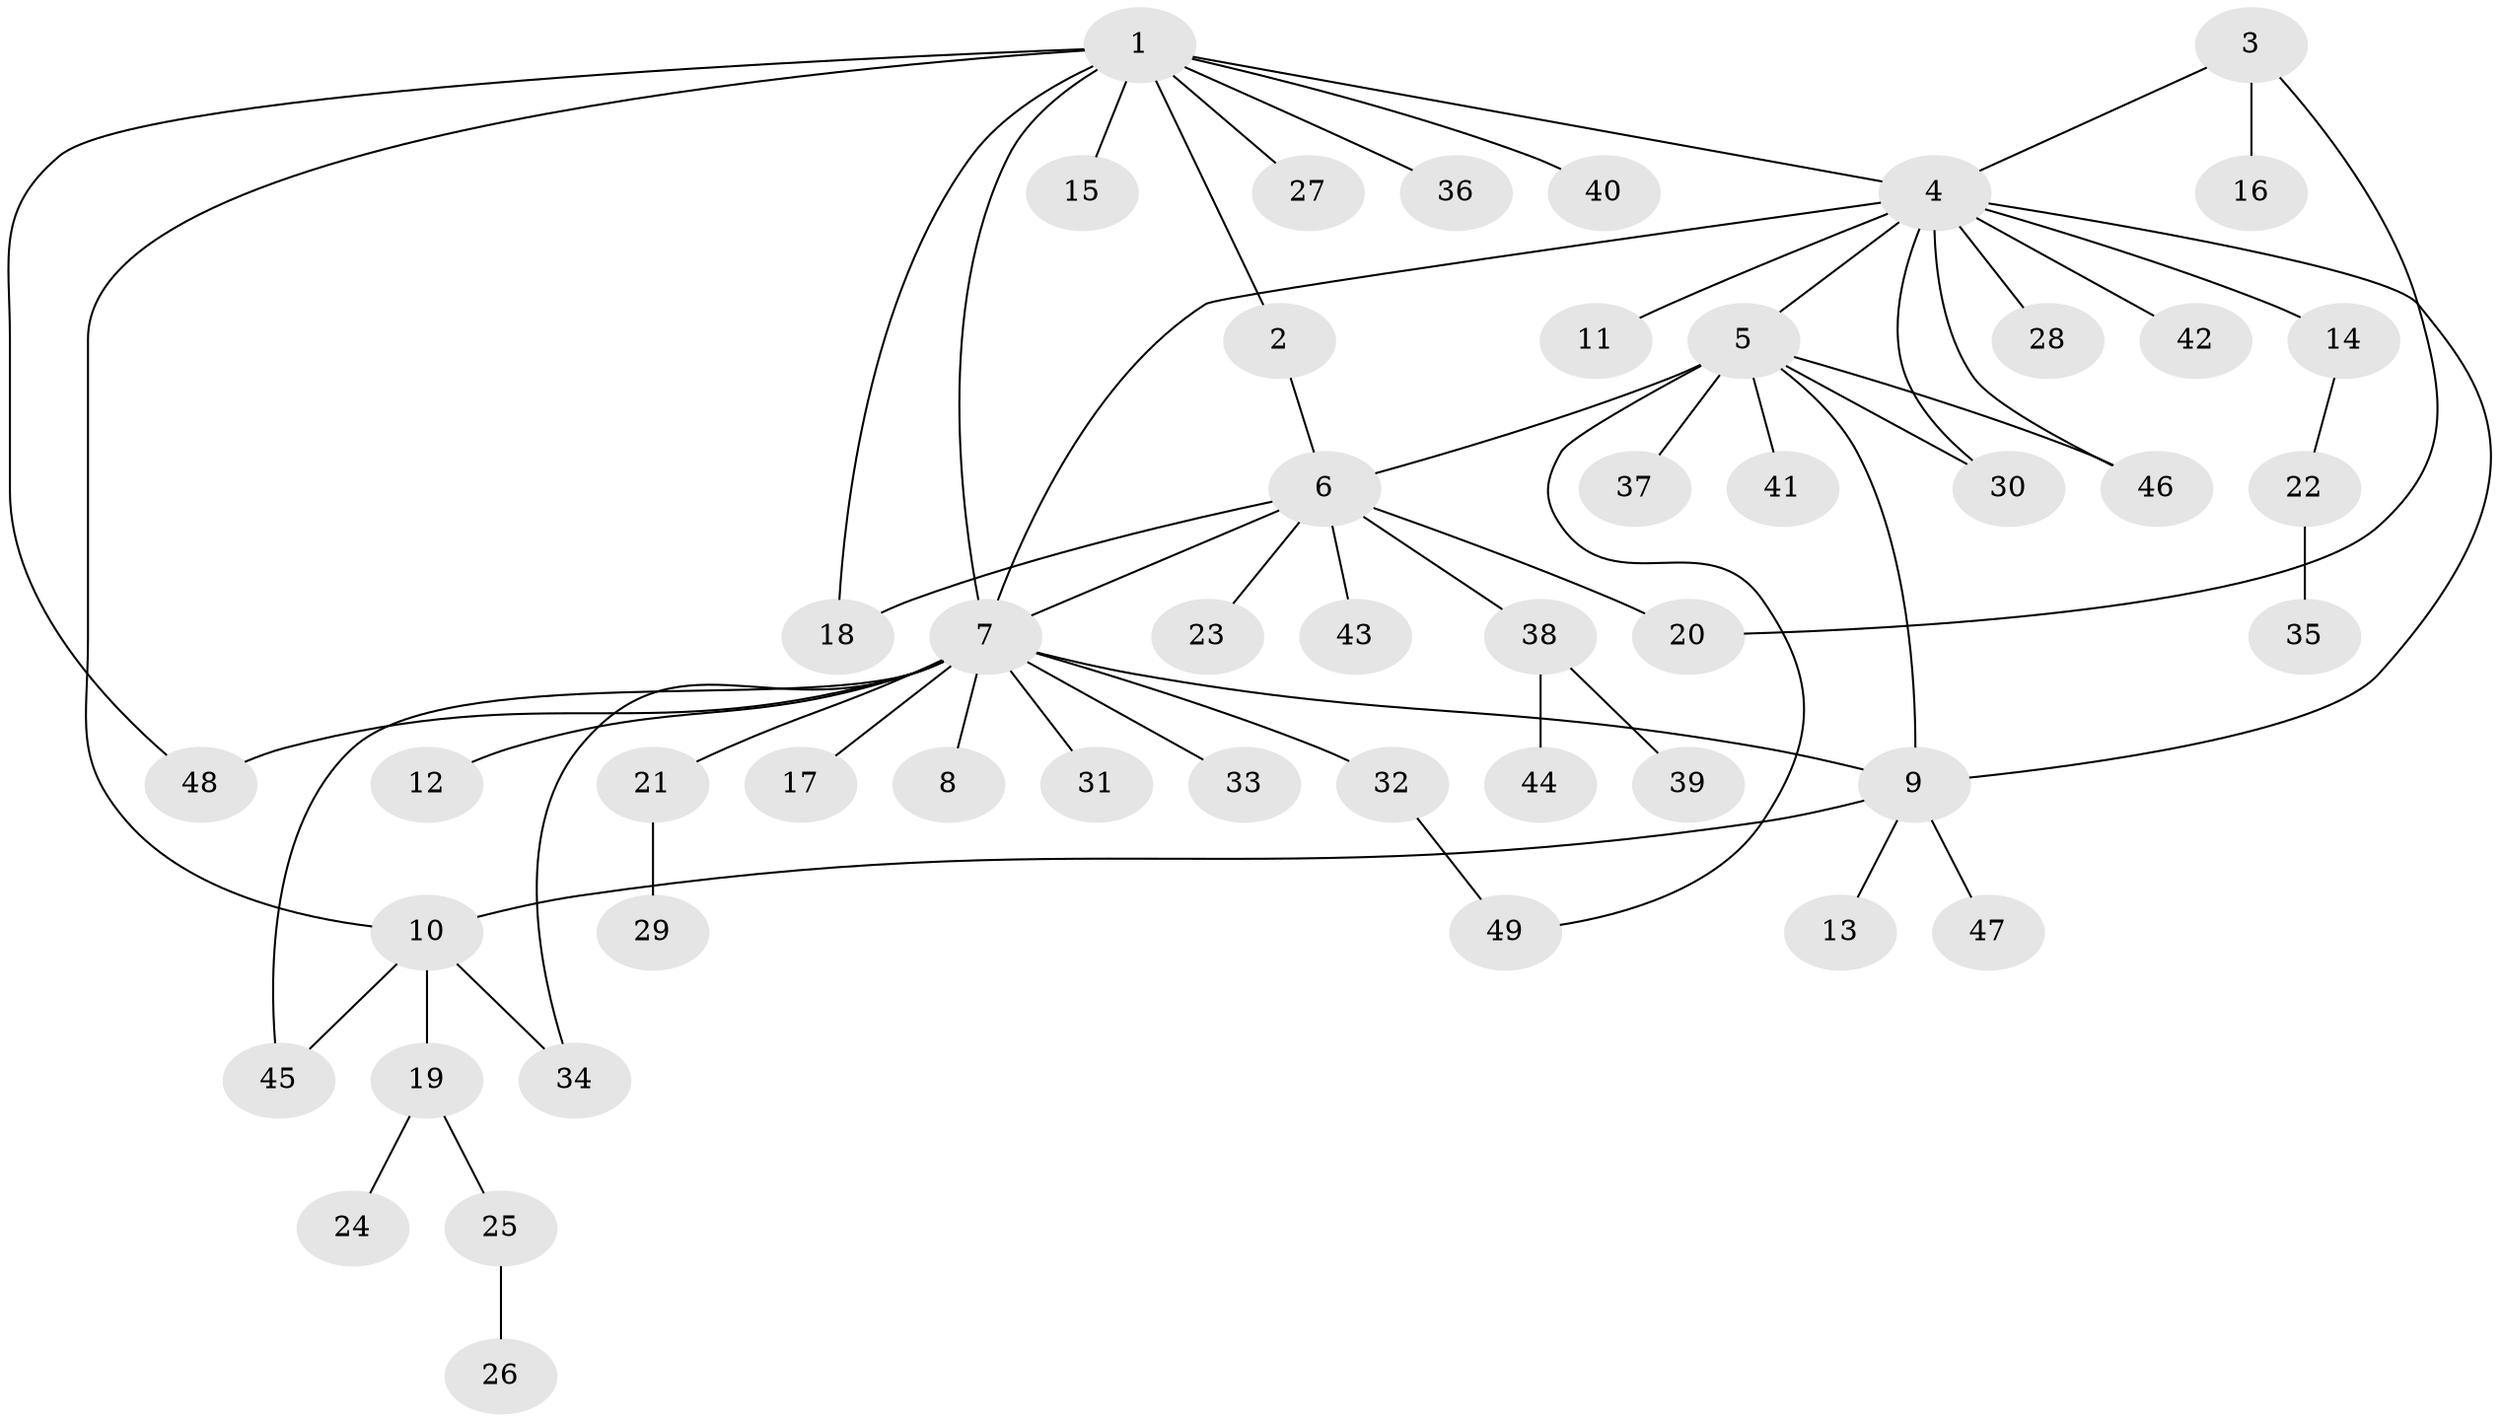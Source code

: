 // Generated by graph-tools (version 1.1) at 2025/11/02/27/25 16:11:34]
// undirected, 49 vertices, 62 edges
graph export_dot {
graph [start="1"]
  node [color=gray90,style=filled];
  1;
  2;
  3;
  4;
  5;
  6;
  7;
  8;
  9;
  10;
  11;
  12;
  13;
  14;
  15;
  16;
  17;
  18;
  19;
  20;
  21;
  22;
  23;
  24;
  25;
  26;
  27;
  28;
  29;
  30;
  31;
  32;
  33;
  34;
  35;
  36;
  37;
  38;
  39;
  40;
  41;
  42;
  43;
  44;
  45;
  46;
  47;
  48;
  49;
  1 -- 2;
  1 -- 4;
  1 -- 7;
  1 -- 10;
  1 -- 15;
  1 -- 18;
  1 -- 27;
  1 -- 36;
  1 -- 40;
  1 -- 48;
  2 -- 6;
  3 -- 4;
  3 -- 16;
  3 -- 20;
  4 -- 5;
  4 -- 7;
  4 -- 9;
  4 -- 11;
  4 -- 14;
  4 -- 28;
  4 -- 30;
  4 -- 42;
  4 -- 46;
  5 -- 6;
  5 -- 9;
  5 -- 30;
  5 -- 37;
  5 -- 41;
  5 -- 46;
  5 -- 49;
  6 -- 7;
  6 -- 18;
  6 -- 20;
  6 -- 23;
  6 -- 38;
  6 -- 43;
  7 -- 8;
  7 -- 9;
  7 -- 12;
  7 -- 17;
  7 -- 21;
  7 -- 31;
  7 -- 32;
  7 -- 33;
  7 -- 34;
  7 -- 45;
  7 -- 48;
  9 -- 10;
  9 -- 13;
  9 -- 47;
  10 -- 19;
  10 -- 34;
  10 -- 45;
  14 -- 22;
  19 -- 24;
  19 -- 25;
  21 -- 29;
  22 -- 35;
  25 -- 26;
  32 -- 49;
  38 -- 39;
  38 -- 44;
}
